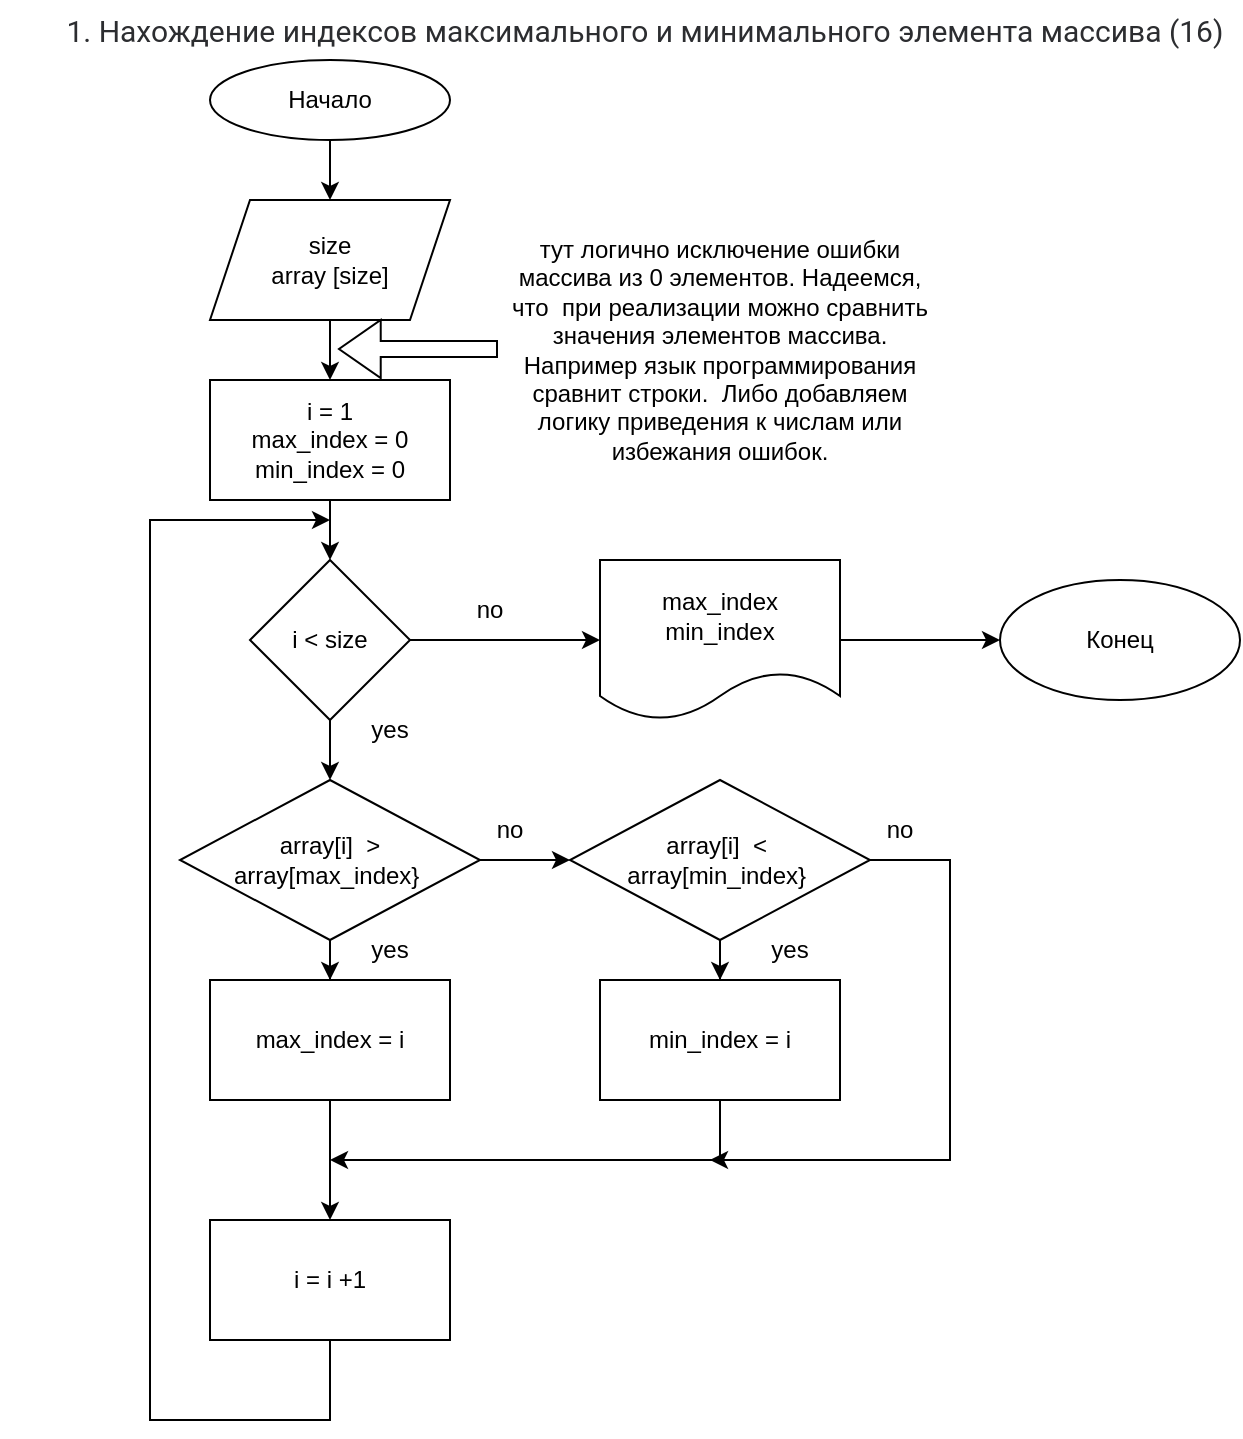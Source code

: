 <mxfile version="20.0.3" type="github">
  <diagram id="7LN0283j_Qn_dH_mFYG3" name="Page-1">
    <mxGraphModel dx="1065" dy="702" grid="1" gridSize="10" guides="1" tooltips="1" connect="1" arrows="1" fold="1" page="1" pageScale="1" pageWidth="827" pageHeight="1169" math="0" shadow="0">
      <root>
        <mxCell id="0" />
        <mxCell id="1" parent="0" />
        <mxCell id="NVOz99uvIIzxQoDJba3D-1" value="&lt;ol style=&quot;box-sizing: border-box; margin-top: 0px; margin-bottom: 10px; color: rgb(44, 45, 48); font-family: Roboto, &amp;quot;San Francisco&amp;quot;, &amp;quot;Helvetica Neue&amp;quot;, Helvetica, Arial; font-size: 15px; text-align: start; background-color: rgb(255, 255, 255);&quot;&gt;&lt;li style=&quot;box-sizing: border-box;&quot;&gt;Нахождение индексов максимального и минимального элемента массива (16)&lt;/li&gt;&lt;/ol&gt;" style="text;html=1;align=center;verticalAlign=middle;resizable=0;points=[];autosize=1;strokeColor=none;fillColor=none;" vertex="1" parent="1">
          <mxGeometry x="205" width="620" height="40" as="geometry" />
        </mxCell>
        <mxCell id="NVOz99uvIIzxQoDJba3D-4" value="" style="edgeStyle=orthogonalEdgeStyle;rounded=0;orthogonalLoop=1;jettySize=auto;html=1;" edge="1" parent="1" source="NVOz99uvIIzxQoDJba3D-2" target="NVOz99uvIIzxQoDJba3D-3">
          <mxGeometry relative="1" as="geometry" />
        </mxCell>
        <mxCell id="NVOz99uvIIzxQoDJba3D-2" value="Начало" style="ellipse;whiteSpace=wrap;html=1;" vertex="1" parent="1">
          <mxGeometry x="310" y="30" width="120" height="40" as="geometry" />
        </mxCell>
        <mxCell id="NVOz99uvIIzxQoDJba3D-6" value="" style="edgeStyle=orthogonalEdgeStyle;rounded=0;orthogonalLoop=1;jettySize=auto;html=1;" edge="1" parent="1" source="NVOz99uvIIzxQoDJba3D-3" target="NVOz99uvIIzxQoDJba3D-5">
          <mxGeometry relative="1" as="geometry" />
        </mxCell>
        <mxCell id="NVOz99uvIIzxQoDJba3D-3" value="size&lt;br&gt;array [size]" style="shape=parallelogram;perimeter=parallelogramPerimeter;whiteSpace=wrap;html=1;fixedSize=1;" vertex="1" parent="1">
          <mxGeometry x="310" y="100" width="120" height="60" as="geometry" />
        </mxCell>
        <mxCell id="NVOz99uvIIzxQoDJba3D-8" value="" style="edgeStyle=orthogonalEdgeStyle;rounded=0;orthogonalLoop=1;jettySize=auto;html=1;" edge="1" parent="1" source="NVOz99uvIIzxQoDJba3D-5" target="NVOz99uvIIzxQoDJba3D-7">
          <mxGeometry relative="1" as="geometry" />
        </mxCell>
        <mxCell id="NVOz99uvIIzxQoDJba3D-5" value="i = 1&lt;br&gt;max_index = 0&lt;br&gt;min_index = 0" style="rounded=0;whiteSpace=wrap;html=1;" vertex="1" parent="1">
          <mxGeometry x="310" y="190" width="120" height="60" as="geometry" />
        </mxCell>
        <mxCell id="NVOz99uvIIzxQoDJba3D-10" value="" style="edgeStyle=orthogonalEdgeStyle;rounded=0;orthogonalLoop=1;jettySize=auto;html=1;" edge="1" parent="1" source="NVOz99uvIIzxQoDJba3D-7" target="NVOz99uvIIzxQoDJba3D-9">
          <mxGeometry relative="1" as="geometry" />
        </mxCell>
        <mxCell id="NVOz99uvIIzxQoDJba3D-24" value="" style="edgeStyle=orthogonalEdgeStyle;rounded=0;orthogonalLoop=1;jettySize=auto;html=1;" edge="1" parent="1" source="NVOz99uvIIzxQoDJba3D-7" target="NVOz99uvIIzxQoDJba3D-23">
          <mxGeometry relative="1" as="geometry" />
        </mxCell>
        <mxCell id="NVOz99uvIIzxQoDJba3D-7" value="i &amp;lt; size" style="rhombus;whiteSpace=wrap;html=1;" vertex="1" parent="1">
          <mxGeometry x="330" y="280" width="80" height="80" as="geometry" />
        </mxCell>
        <mxCell id="NVOz99uvIIzxQoDJba3D-13" value="" style="edgeStyle=orthogonalEdgeStyle;rounded=0;orthogonalLoop=1;jettySize=auto;html=1;" edge="1" parent="1" source="NVOz99uvIIzxQoDJba3D-9" target="NVOz99uvIIzxQoDJba3D-12">
          <mxGeometry relative="1" as="geometry" />
        </mxCell>
        <mxCell id="NVOz99uvIIzxQoDJba3D-16" value="" style="edgeStyle=orthogonalEdgeStyle;rounded=0;orthogonalLoop=1;jettySize=auto;html=1;" edge="1" parent="1" source="NVOz99uvIIzxQoDJba3D-9" target="NVOz99uvIIzxQoDJba3D-15">
          <mxGeometry relative="1" as="geometry" />
        </mxCell>
        <mxCell id="NVOz99uvIIzxQoDJba3D-9" value="array[i]&amp;nbsp; &amp;gt; array[max_index}&amp;nbsp;" style="rhombus;whiteSpace=wrap;html=1;" vertex="1" parent="1">
          <mxGeometry x="295" y="390" width="150" height="80" as="geometry" />
        </mxCell>
        <mxCell id="NVOz99uvIIzxQoDJba3D-11" style="edgeStyle=orthogonalEdgeStyle;rounded=0;orthogonalLoop=1;jettySize=auto;html=1;exitX=0.5;exitY=1;exitDx=0;exitDy=0;" edge="1" parent="1" source="NVOz99uvIIzxQoDJba3D-7" target="NVOz99uvIIzxQoDJba3D-7">
          <mxGeometry relative="1" as="geometry" />
        </mxCell>
        <mxCell id="NVOz99uvIIzxQoDJba3D-20" value="" style="edgeStyle=orthogonalEdgeStyle;rounded=0;orthogonalLoop=1;jettySize=auto;html=1;" edge="1" parent="1" source="NVOz99uvIIzxQoDJba3D-12" target="NVOz99uvIIzxQoDJba3D-19">
          <mxGeometry relative="1" as="geometry" />
        </mxCell>
        <mxCell id="NVOz99uvIIzxQoDJba3D-12" value="max_index = i" style="rounded=0;whiteSpace=wrap;html=1;" vertex="1" parent="1">
          <mxGeometry x="310" y="490" width="120" height="60" as="geometry" />
        </mxCell>
        <mxCell id="NVOz99uvIIzxQoDJba3D-18" value="" style="edgeStyle=orthogonalEdgeStyle;rounded=0;orthogonalLoop=1;jettySize=auto;html=1;" edge="1" parent="1" source="NVOz99uvIIzxQoDJba3D-15" target="NVOz99uvIIzxQoDJba3D-17">
          <mxGeometry relative="1" as="geometry" />
        </mxCell>
        <mxCell id="NVOz99uvIIzxQoDJba3D-15" value="array[i]&amp;nbsp; &amp;lt;&amp;nbsp; array[min_index}&amp;nbsp;" style="rhombus;whiteSpace=wrap;html=1;" vertex="1" parent="1">
          <mxGeometry x="490" y="390" width="150" height="80" as="geometry" />
        </mxCell>
        <mxCell id="NVOz99uvIIzxQoDJba3D-17" value="min_index = i" style="rounded=0;whiteSpace=wrap;html=1;" vertex="1" parent="1">
          <mxGeometry x="505" y="490" width="120" height="60" as="geometry" />
        </mxCell>
        <mxCell id="NVOz99uvIIzxQoDJba3D-19" value="i = i +1" style="rounded=0;whiteSpace=wrap;html=1;" vertex="1" parent="1">
          <mxGeometry x="310" y="610" width="120" height="60" as="geometry" />
        </mxCell>
        <mxCell id="NVOz99uvIIzxQoDJba3D-21" value="" style="endArrow=classic;html=1;rounded=0;exitX=0.5;exitY=1;exitDx=0;exitDy=0;" edge="1" parent="1" source="NVOz99uvIIzxQoDJba3D-17">
          <mxGeometry width="50" height="50" relative="1" as="geometry">
            <mxPoint x="570" y="620" as="sourcePoint" />
            <mxPoint x="370" y="580" as="targetPoint" />
            <Array as="points">
              <mxPoint x="565" y="580" />
              <mxPoint x="470" y="580" />
            </Array>
          </mxGeometry>
        </mxCell>
        <mxCell id="NVOz99uvIIzxQoDJba3D-22" value="" style="endArrow=classic;html=1;rounded=0;" edge="1" parent="1">
          <mxGeometry width="50" height="50" relative="1" as="geometry">
            <mxPoint x="640" y="430" as="sourcePoint" />
            <mxPoint x="560" y="580" as="targetPoint" />
            <Array as="points">
              <mxPoint x="680" y="430" />
              <mxPoint x="680" y="580" />
            </Array>
          </mxGeometry>
        </mxCell>
        <mxCell id="NVOz99uvIIzxQoDJba3D-26" value="" style="edgeStyle=orthogonalEdgeStyle;rounded=0;orthogonalLoop=1;jettySize=auto;html=1;" edge="1" parent="1" source="NVOz99uvIIzxQoDJba3D-23" target="NVOz99uvIIzxQoDJba3D-25">
          <mxGeometry relative="1" as="geometry" />
        </mxCell>
        <mxCell id="NVOz99uvIIzxQoDJba3D-23" value="max_index&lt;br&gt;min_index" style="shape=document;whiteSpace=wrap;html=1;boundedLbl=1;" vertex="1" parent="1">
          <mxGeometry x="505" y="280" width="120" height="80" as="geometry" />
        </mxCell>
        <mxCell id="NVOz99uvIIzxQoDJba3D-25" value="Конец" style="ellipse;whiteSpace=wrap;html=1;" vertex="1" parent="1">
          <mxGeometry x="705" y="290" width="120" height="60" as="geometry" />
        </mxCell>
        <mxCell id="NVOz99uvIIzxQoDJba3D-27" value="" style="endArrow=classic;html=1;rounded=0;" edge="1" parent="1">
          <mxGeometry width="50" height="50" relative="1" as="geometry">
            <mxPoint x="370" y="670" as="sourcePoint" />
            <mxPoint x="370" y="260" as="targetPoint" />
            <Array as="points">
              <mxPoint x="370" y="710" />
              <mxPoint x="280" y="710" />
              <mxPoint x="280" y="260" />
            </Array>
          </mxGeometry>
        </mxCell>
        <mxCell id="NVOz99uvIIzxQoDJba3D-28" value="yes" style="text;html=1;strokeColor=none;fillColor=none;align=center;verticalAlign=middle;whiteSpace=wrap;rounded=0;" vertex="1" parent="1">
          <mxGeometry x="370" y="350" width="60" height="30" as="geometry" />
        </mxCell>
        <mxCell id="NVOz99uvIIzxQoDJba3D-29" value="yes" style="text;html=1;strokeColor=none;fillColor=none;align=center;verticalAlign=middle;whiteSpace=wrap;rounded=0;" vertex="1" parent="1">
          <mxGeometry x="370" y="460" width="60" height="30" as="geometry" />
        </mxCell>
        <mxCell id="NVOz99uvIIzxQoDJba3D-30" value="yes" style="text;html=1;strokeColor=none;fillColor=none;align=center;verticalAlign=middle;whiteSpace=wrap;rounded=0;" vertex="1" parent="1">
          <mxGeometry x="570" y="460" width="60" height="30" as="geometry" />
        </mxCell>
        <mxCell id="NVOz99uvIIzxQoDJba3D-31" value="no" style="text;html=1;strokeColor=none;fillColor=none;align=center;verticalAlign=middle;whiteSpace=wrap;rounded=0;" vertex="1" parent="1">
          <mxGeometry x="420" y="290" width="60" height="30" as="geometry" />
        </mxCell>
        <mxCell id="NVOz99uvIIzxQoDJba3D-32" value="no" style="text;html=1;strokeColor=none;fillColor=none;align=center;verticalAlign=middle;whiteSpace=wrap;rounded=0;" vertex="1" parent="1">
          <mxGeometry x="430" y="400" width="60" height="30" as="geometry" />
        </mxCell>
        <mxCell id="NVOz99uvIIzxQoDJba3D-33" value="no" style="text;html=1;strokeColor=none;fillColor=none;align=center;verticalAlign=middle;whiteSpace=wrap;rounded=0;" vertex="1" parent="1">
          <mxGeometry x="625" y="400" width="60" height="30" as="geometry" />
        </mxCell>
        <mxCell id="NVOz99uvIIzxQoDJba3D-35" value="тут логично исключение ошибки массива из 0 элементов. Надеемся,&lt;br&gt;что&amp;nbsp; при реализации можно сравнить значения элементов массива. Например язык программирования сравнит строки.&amp;nbsp; Либо добавляем логику приведения к числам или избежания ошибок." style="text;html=1;strokeColor=none;fillColor=none;align=center;verticalAlign=middle;whiteSpace=wrap;rounded=0;" vertex="1" parent="1">
          <mxGeometry x="460" y="160" width="210" height="30" as="geometry" />
        </mxCell>
        <mxCell id="NVOz99uvIIzxQoDJba3D-37" value="" style="shape=flexArrow;endArrow=classic;html=1;rounded=0;width=8;endSize=6.62;" edge="1" parent="1">
          <mxGeometry width="50" height="50" relative="1" as="geometry">
            <mxPoint x="454" y="174.5" as="sourcePoint" />
            <mxPoint x="374" y="174.5" as="targetPoint" />
          </mxGeometry>
        </mxCell>
      </root>
    </mxGraphModel>
  </diagram>
</mxfile>
